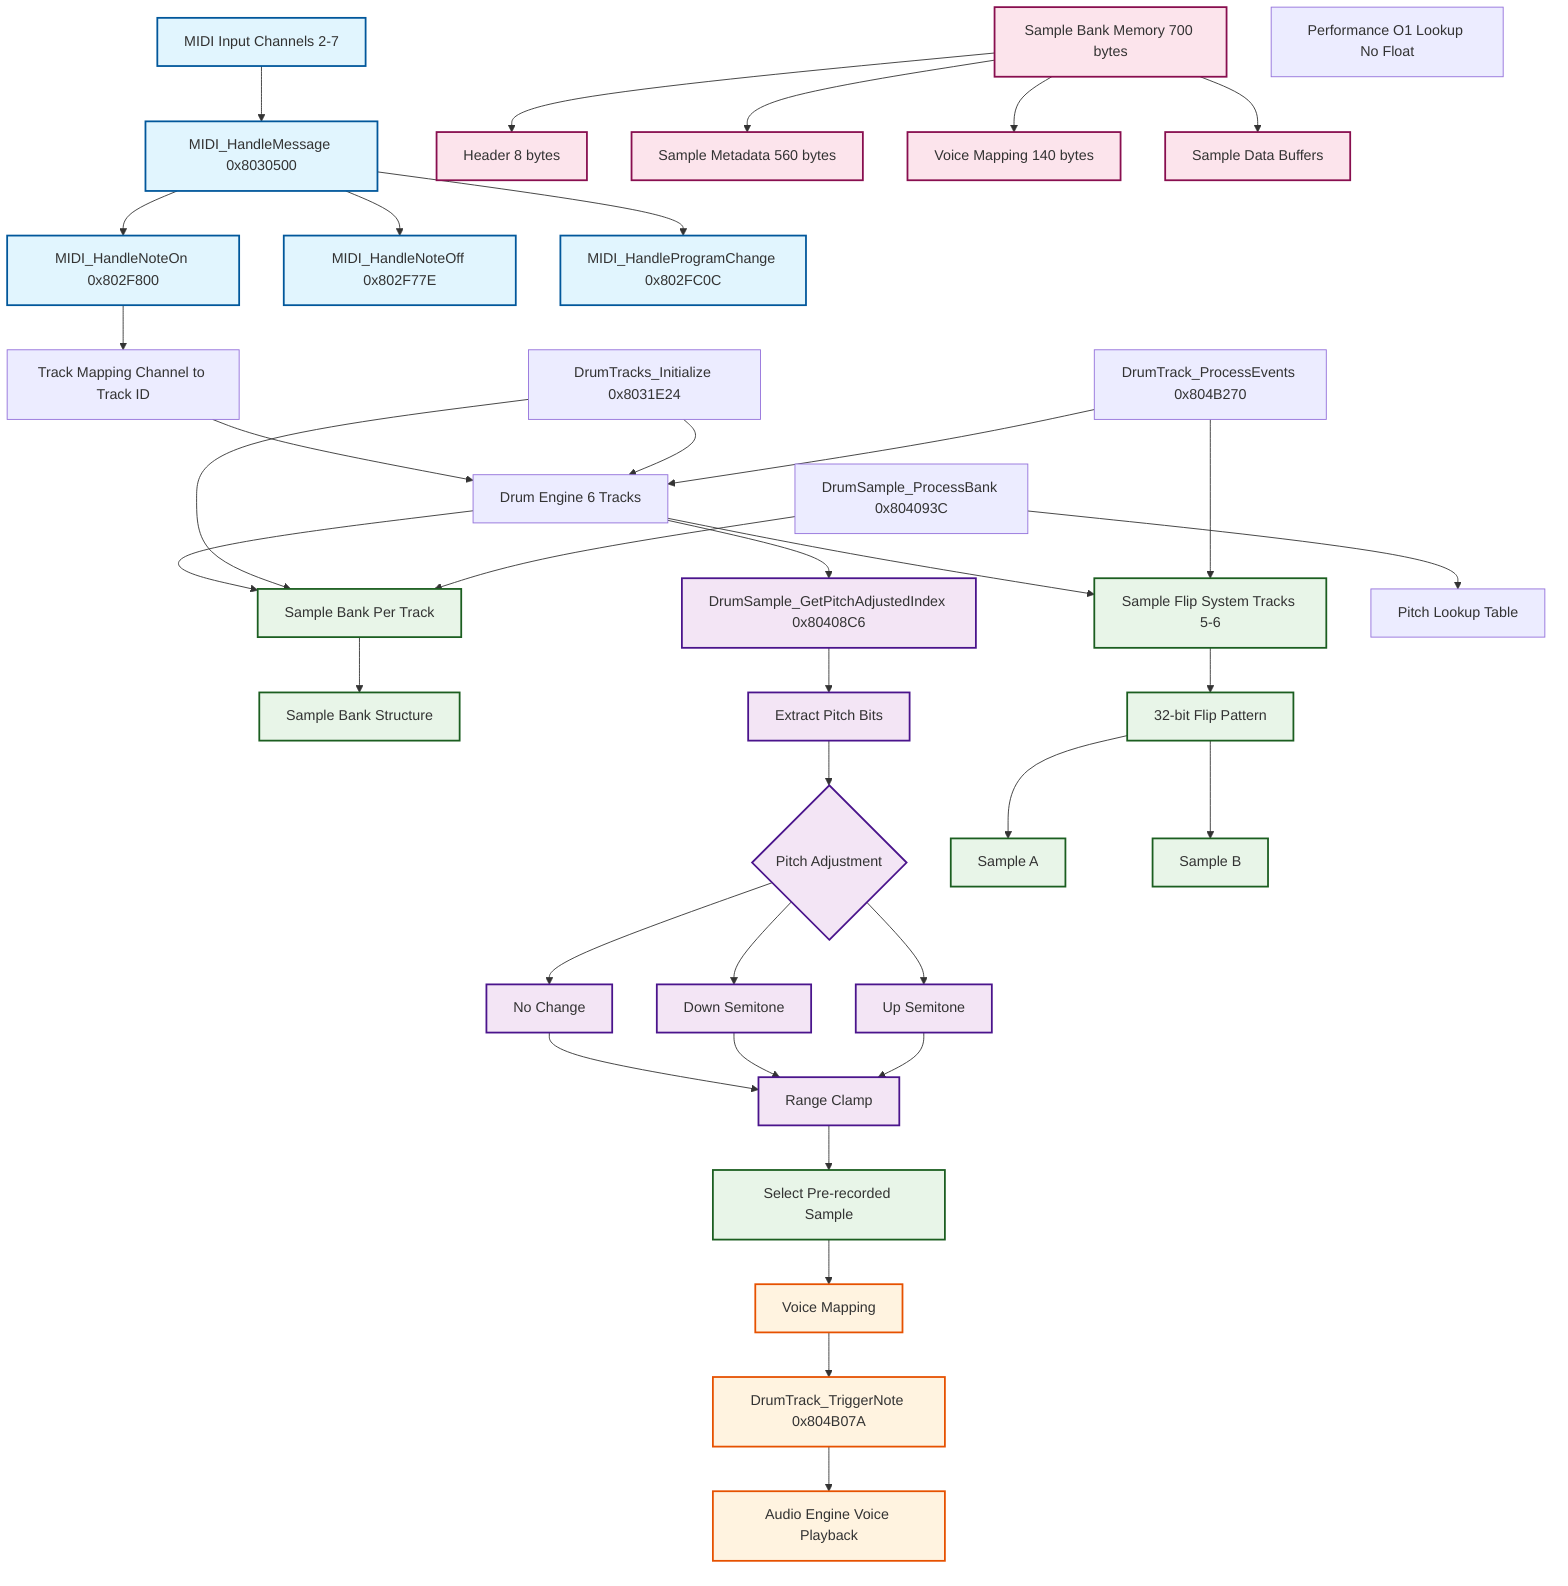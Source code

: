 graph TD
    %% MIDI Input Layer
    MIDI[MIDI Input Channels 2-7] --> MIDIHandler[MIDI_HandleMessage 0x8030500]
    
    %% MIDI Message Processing
    MIDIHandler --> NoteOn[MIDI_HandleNoteOn 0x802F800]
    MIDIHandler --> NoteOff[MIDI_HandleNoteOff 0x802F77E]
    MIDIHandler --> ProgChange[MIDI_HandleProgramChange 0x802FC0C]
    
    %% Track Mapping
    NoteOn --> TrackMap[Track Mapping Channel to Track ID]
    TrackMap --> DrumEngine[Drum Engine 6 Tracks]
    
    %% Sample Bank System
    DrumEngine --> SampleBank[Sample Bank Per Track]
    SampleBank --> BankStruct[Sample Bank Structure]
    
    %% Pitch Processing Core
    DrumEngine --> PitchCalc[DrumSample_GetPitchAdjustedIndex 0x80408C6]
    PitchCalc --> PitchBits[Extract Pitch Bits]
    PitchBits --> PitchLogic{Pitch Adjustment}
    
    PitchLogic --> NoChange[No Change]
    PitchLogic --> SemitoneDown[Down Semitone]
    PitchLogic --> SemitoneUp[Up Semitone]
    
    NoChange --> Clamp[Range Clamp]
    SemitoneDown --> Clamp
    SemitoneUp --> Clamp
    
    %% Sample Selection
    Clamp --> SampleSelect[Select Pre-recorded Sample]
    SampleSelect --> VoiceMap[Voice Mapping]
    
    %% Audio Output
    VoiceMap --> TriggerVoice[DrumTrack_TriggerNote 0x804B07A]
    TriggerVoice --> AudioEngine[Audio Engine Voice Playback]
    
    %% Sample Flip System
    DrumEngine --> SampleFlip[Sample Flip System Tracks 5-6]
    SampleFlip --> FlipPattern[32-bit Flip Pattern]
    FlipPattern --> SampleA[Sample A]
    FlipPattern --> SampleB[Sample B]
    
    %% Initialization System
    Init[DrumTracks_Initialize 0x8031E24] --> DrumEngine
    Init --> SampleBank
    
    %% Event Processing
    EventProc[DrumTrack_ProcessEvents 0x804B270] --> DrumEngine
    EventProc --> SampleFlip
    
    %% Sample Bank Processing
    BankProc[DrumSample_ProcessBank 0x804093C] --> SampleBank
    BankProc --> PitchTable[Pitch Lookup Table]
    
    %% Memory Layout
    Memory[Sample Bank Memory 700 bytes] --> Header[Header 8 bytes]
    Memory --> Metadata[Sample Metadata 560 bytes]
    Memory --> VoiceTable[Voice Mapping 140 bytes]
    Memory --> SampleData[Sample Data Buffers]
    
    %% Performance
    Performance[Performance O1 Lookup No Float]
    
    %% Styling
    classDef midiClass fill:#e1f5fe,stroke:#01579b,stroke-width:2px
    classDef coreClass fill:#f3e5f5,stroke:#4a148c,stroke-width:2px
    classDef sampleClass fill:#e8f5e8,stroke:#1b5e20,stroke-width:2px
    classDef audioClass fill:#fff3e0,stroke:#e65100,stroke-width:2px
    classDef memoryClass fill:#fce4ec,stroke:#880e4f,stroke-width:2px
    
    class MIDI,MIDIHandler,NoteOn,NoteOff,ProgChange midiClass
    class PitchCalc,PitchBits,PitchLogic,NoChange,SemitoneDown,SemitoneUp,Clamp coreClass
    class SampleBank,BankStruct,SampleSelect,SampleFlip,FlipPattern,SampleA,SampleB sampleClass
    class TriggerVoice,AudioEngine,VoiceMap audioClass
    class Memory,Header,Metadata,VoiceTable,SampleData memoryClass